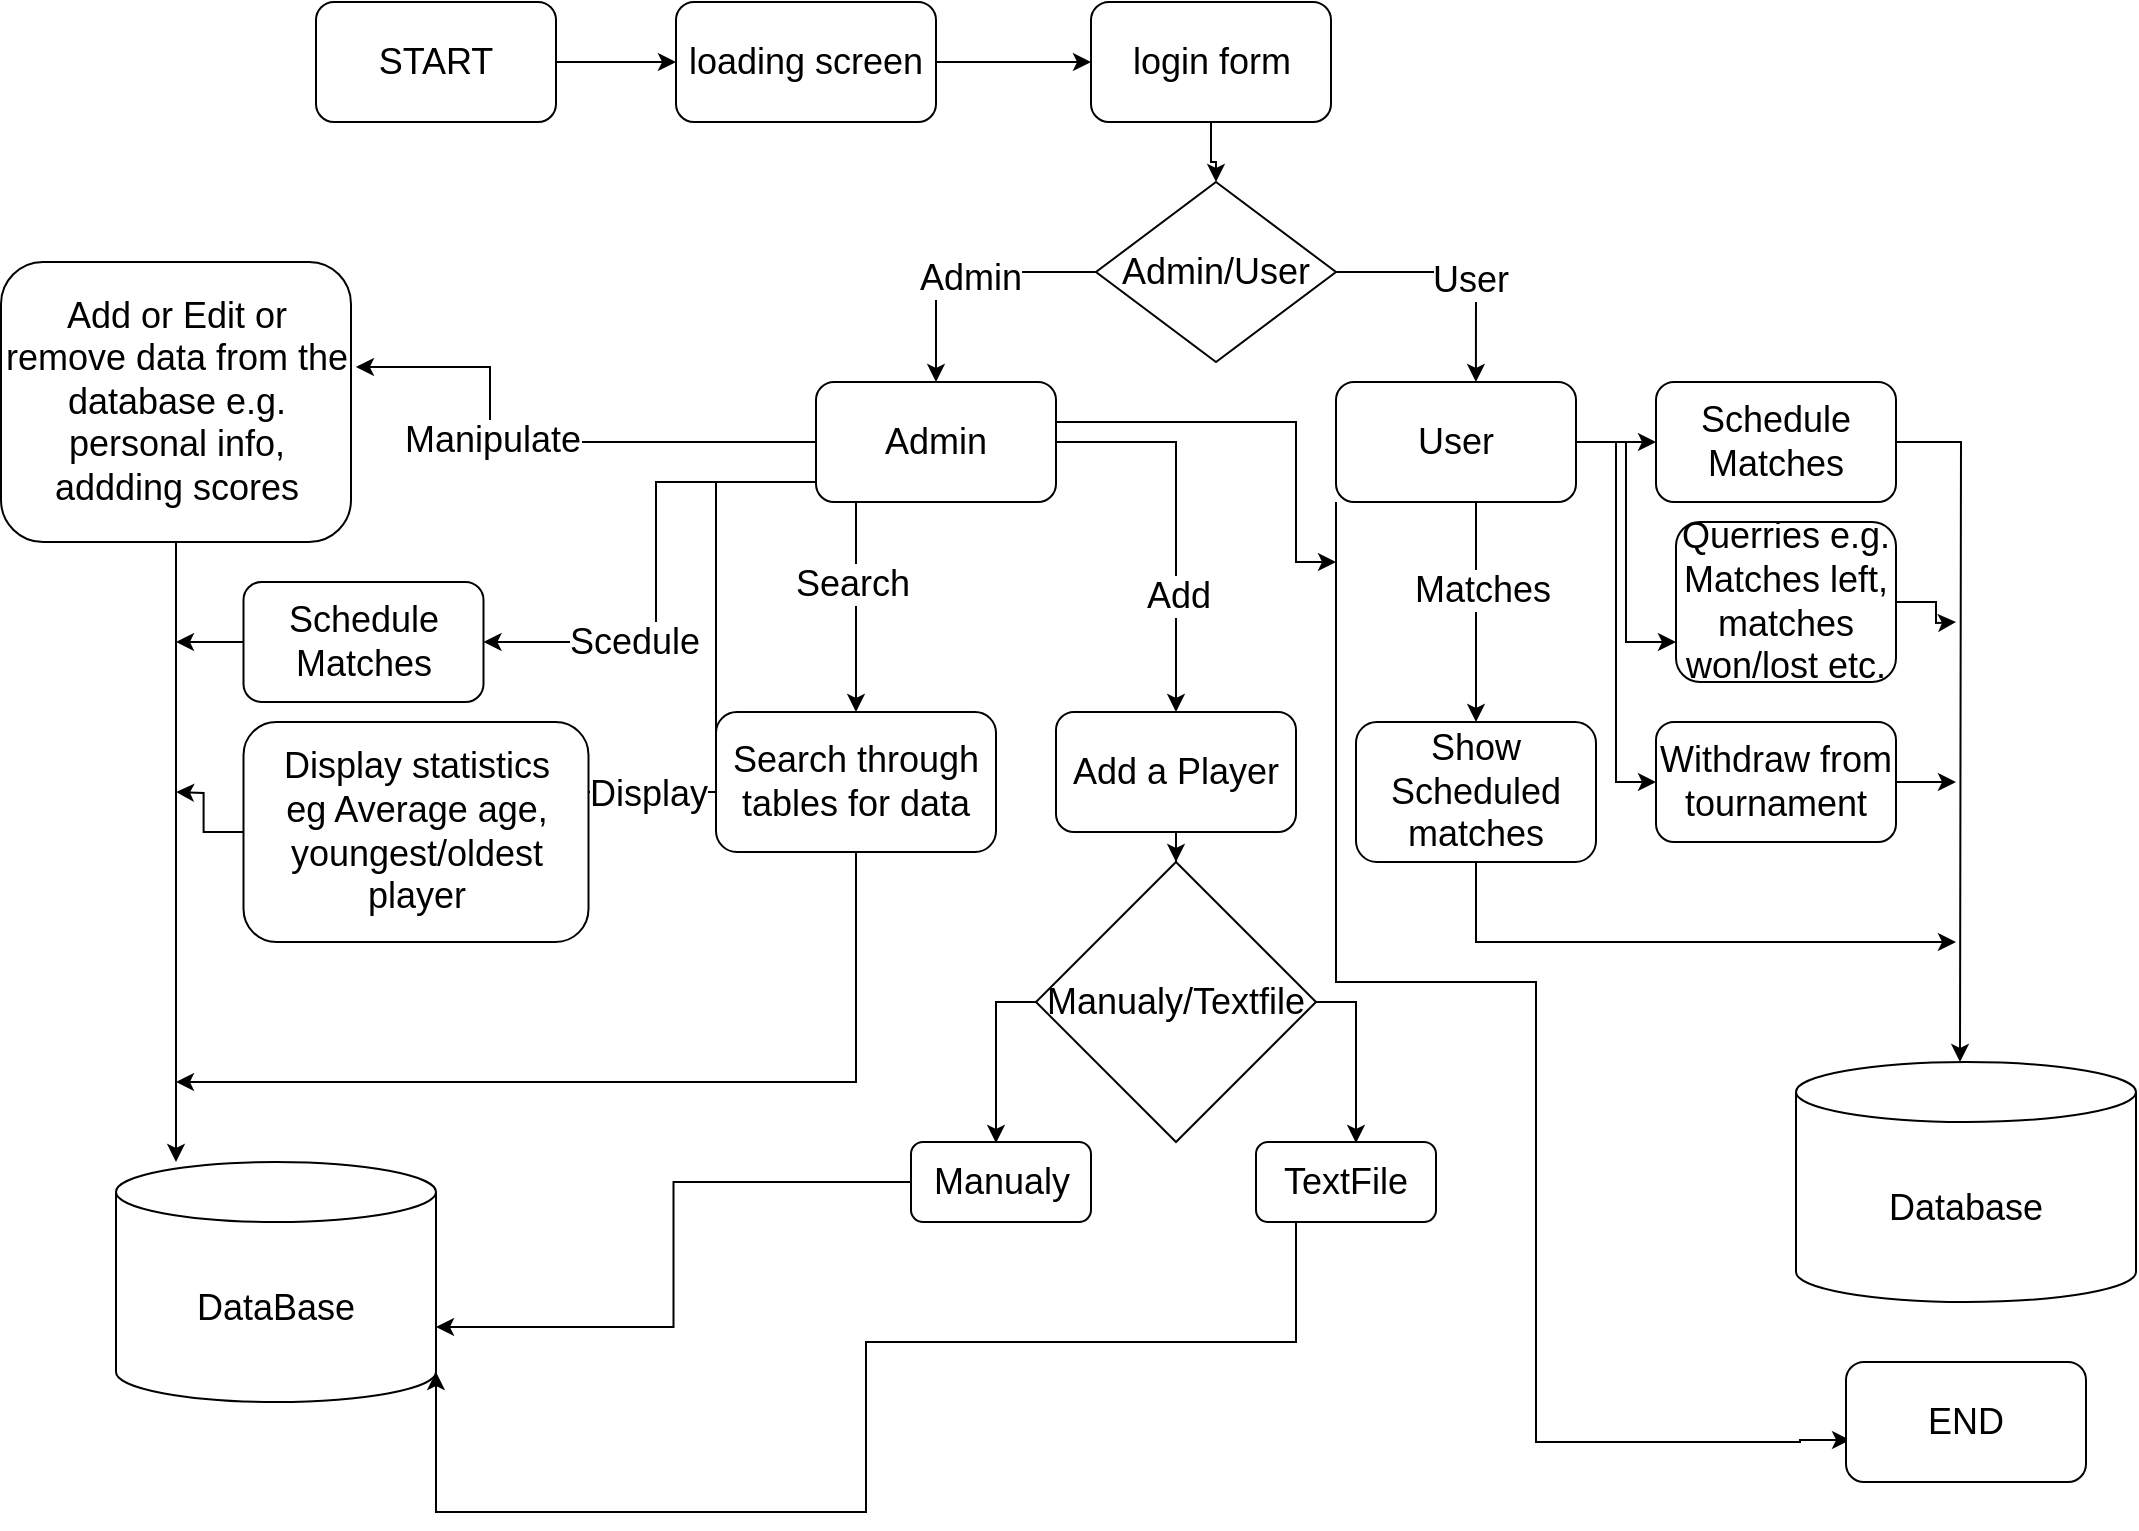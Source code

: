 <mxfile version="20.3.7" type="device"><diagram id="IR4kGEBHsVd7qUUDEVI8" name="Page-1"><mxGraphModel dx="2484" dy="898" grid="1" gridSize="10" guides="1" tooltips="1" connect="1" arrows="1" fold="1" page="1" pageScale="1" pageWidth="850" pageHeight="1100" math="0" shadow="0"><root><mxCell id="0"/><mxCell id="1" parent="0"/><mxCell id="aciTtJb5vIKC2Slor-kL-26" value="" style="edgeStyle=orthogonalEdgeStyle;rounded=0;orthogonalLoop=1;jettySize=auto;html=1;" parent="1" source="aciTtJb5vIKC2Slor-kL-1" target="aciTtJb5vIKC2Slor-kL-2" edge="1"><mxGeometry relative="1" as="geometry"/></mxCell><mxCell id="aciTtJb5vIKC2Slor-kL-1" value="&lt;font style=&quot;font-size: 18px;&quot;&gt;login form&lt;/font&gt;" style="rounded=1;whiteSpace=wrap;html=1;" parent="1" vertex="1"><mxGeometry x="397.5" y="20" width="120" height="60" as="geometry"/></mxCell><mxCell id="aciTtJb5vIKC2Slor-kL-27" style="edgeStyle=orthogonalEdgeStyle;rounded=0;orthogonalLoop=1;jettySize=auto;html=1;entryX=0.5;entryY=0;entryDx=0;entryDy=0;" parent="1" source="aciTtJb5vIKC2Slor-kL-2" target="aciTtJb5vIKC2Slor-kL-5" edge="1"><mxGeometry relative="1" as="geometry"/></mxCell><mxCell id="aciTtJb5vIKC2Slor-kL-66" value="&lt;font style=&quot;font-size: 18px;&quot;&gt;Admin&lt;/font&gt;" style="edgeLabel;html=1;align=center;verticalAlign=middle;resizable=0;points=[];" parent="aciTtJb5vIKC2Slor-kL-27" vertex="1" connectable="0"><mxGeometry x="-0.064" y="3" relative="1" as="geometry"><mxPoint as="offset"/></mxGeometry></mxCell><mxCell id="aciTtJb5vIKC2Slor-kL-2" value="&lt;font style=&quot;font-size: 18px;&quot;&gt;Admin/User&lt;/font&gt;" style="rhombus;whiteSpace=wrap;html=1;" parent="1" vertex="1"><mxGeometry x="400" y="110" width="120" height="90" as="geometry"/></mxCell><mxCell id="aciTtJb5vIKC2Slor-kL-24" value="" style="edgeStyle=orthogonalEdgeStyle;rounded=0;orthogonalLoop=1;jettySize=auto;html=1;" parent="1" source="aciTtJb5vIKC2Slor-kL-3" target="aciTtJb5vIKC2Slor-kL-4" edge="1"><mxGeometry relative="1" as="geometry"/></mxCell><mxCell id="aciTtJb5vIKC2Slor-kL-3" value="&lt;font style=&quot;font-size: 18px;&quot;&gt;START&lt;/font&gt;" style="rounded=1;whiteSpace=wrap;html=1;" parent="1" vertex="1"><mxGeometry x="10" y="20" width="120" height="60" as="geometry"/></mxCell><mxCell id="aciTtJb5vIKC2Slor-kL-25" value="" style="edgeStyle=orthogonalEdgeStyle;rounded=0;orthogonalLoop=1;jettySize=auto;html=1;" parent="1" source="aciTtJb5vIKC2Slor-kL-4" target="aciTtJb5vIKC2Slor-kL-1" edge="1"><mxGeometry relative="1" as="geometry"/></mxCell><mxCell id="aciTtJb5vIKC2Slor-kL-4" value="&lt;font style=&quot;font-size: 18px;&quot;&gt;loading screen&lt;/font&gt;" style="rounded=1;whiteSpace=wrap;html=1;" parent="1" vertex="1"><mxGeometry x="190" y="20" width="130" height="60" as="geometry"/></mxCell><mxCell id="aciTtJb5vIKC2Slor-kL-30" style="edgeStyle=orthogonalEdgeStyle;rounded=0;orthogonalLoop=1;jettySize=auto;html=1;entryX=1.014;entryY=0.375;entryDx=0;entryDy=0;entryPerimeter=0;" parent="1" source="aciTtJb5vIKC2Slor-kL-5" target="aciTtJb5vIKC2Slor-kL-7" edge="1"><mxGeometry relative="1" as="geometry"><Array as="points"><mxPoint x="97" y="240"/><mxPoint x="97" y="202"/></Array></mxGeometry></mxCell><mxCell id="aciTtJb5vIKC2Slor-kL-80" value="&lt;font style=&quot;font-size: 18px;&quot;&gt;Manipulate&lt;/font&gt;" style="edgeLabel;html=1;align=center;verticalAlign=middle;resizable=0;points=[];fontSize=6;" parent="aciTtJb5vIKC2Slor-kL-30" vertex="1" connectable="0"><mxGeometry x="0.215" y="-1" relative="1" as="geometry"><mxPoint as="offset"/></mxGeometry></mxCell><mxCell id="aciTtJb5vIKC2Slor-kL-35" style="edgeStyle=orthogonalEdgeStyle;rounded=0;orthogonalLoop=1;jettySize=auto;html=1;entryX=0.5;entryY=0;entryDx=0;entryDy=0;" parent="1" source="aciTtJb5vIKC2Slor-kL-5" target="aciTtJb5vIKC2Slor-kL-16" edge="1"><mxGeometry relative="1" as="geometry"><Array as="points"><mxPoint x="440" y="240"/></Array></mxGeometry></mxCell><mxCell id="aciTtJb5vIKC2Slor-kL-85" value="&lt;font style=&quot;font-size: 18px;&quot;&gt;Add&lt;/font&gt;" style="edgeLabel;html=1;align=center;verticalAlign=middle;resizable=0;points=[];fontSize=6;" parent="aciTtJb5vIKC2Slor-kL-35" vertex="1" connectable="0"><mxGeometry x="0.405" y="1" relative="1" as="geometry"><mxPoint as="offset"/></mxGeometry></mxCell><mxCell id="aciTtJb5vIKC2Slor-kL-73" style="edgeStyle=orthogonalEdgeStyle;rounded=0;orthogonalLoop=1;jettySize=auto;html=1;entryX=1;entryY=0.5;entryDx=0;entryDy=0;" parent="1" source="aciTtJb5vIKC2Slor-kL-5" target="aciTtJb5vIKC2Slor-kL-10" edge="1"><mxGeometry relative="1" as="geometry"><Array as="points"><mxPoint x="180" y="260"/><mxPoint x="180" y="340"/></Array></mxGeometry></mxCell><mxCell id="aciTtJb5vIKC2Slor-kL-81" value="&lt;font style=&quot;font-size: 18px;&quot;&gt;Scedule&lt;/font&gt;" style="edgeLabel;html=1;align=center;verticalAlign=middle;resizable=0;points=[];fontSize=6;" parent="aciTtJb5vIKC2Slor-kL-73" vertex="1" connectable="0"><mxGeometry x="0.394" relative="1" as="geometry"><mxPoint as="offset"/></mxGeometry></mxCell><mxCell id="aciTtJb5vIKC2Slor-kL-74" style="edgeStyle=orthogonalEdgeStyle;rounded=0;orthogonalLoop=1;jettySize=auto;html=1;entryX=1;entryY=0.5;entryDx=0;entryDy=0;" parent="1" source="aciTtJb5vIKC2Slor-kL-5" target="aciTtJb5vIKC2Slor-kL-8" edge="1"><mxGeometry relative="1" as="geometry"><Array as="points"><mxPoint x="210" y="260"/><mxPoint x="210" y="415"/><mxPoint x="140" y="415"/><mxPoint x="140" y="435"/></Array></mxGeometry></mxCell><mxCell id="aciTtJb5vIKC2Slor-kL-82" value="&lt;font style=&quot;font-size: 18px;&quot;&gt;Display&lt;/font&gt;" style="edgeLabel;html=1;align=center;verticalAlign=middle;resizable=0;points=[];fontSize=6;" parent="aciTtJb5vIKC2Slor-kL-74" vertex="1" connectable="0"><mxGeometry x="0.587" y="1" relative="1" as="geometry"><mxPoint as="offset"/></mxGeometry></mxCell><mxCell id="aciTtJb5vIKC2Slor-kL-83" style="edgeStyle=orthogonalEdgeStyle;rounded=0;orthogonalLoop=1;jettySize=auto;html=1;entryX=0.5;entryY=0;entryDx=0;entryDy=0;fontSize=6;" parent="1" source="aciTtJb5vIKC2Slor-kL-5" target="aciTtJb5vIKC2Slor-kL-9" edge="1"><mxGeometry relative="1" as="geometry"><Array as="points"><mxPoint x="280" y="310"/><mxPoint x="280" y="310"/></Array></mxGeometry></mxCell><mxCell id="aciTtJb5vIKC2Slor-kL-84" value="&lt;font style=&quot;font-size: 18px;&quot;&gt;Search&lt;/font&gt;" style="edgeLabel;html=1;align=center;verticalAlign=middle;resizable=0;points=[];fontSize=6;" parent="aciTtJb5vIKC2Slor-kL-83" vertex="1" connectable="0"><mxGeometry x="-0.219" y="-2" relative="1" as="geometry"><mxPoint as="offset"/></mxGeometry></mxCell><mxCell id="aciTtJb5vIKC2Slor-kL-88" style="edgeStyle=orthogonalEdgeStyle;rounded=0;orthogonalLoop=1;jettySize=auto;html=1;fontSize=6;" parent="1" source="aciTtJb5vIKC2Slor-kL-5" edge="1"><mxGeometry relative="1" as="geometry"><mxPoint x="520" y="300" as="targetPoint"/><Array as="points"><mxPoint x="500" y="230"/></Array></mxGeometry></mxCell><mxCell id="aciTtJb5vIKC2Slor-kL-5" value="&lt;font style=&quot;font-size: 18px;&quot;&gt;Admin&lt;/font&gt;" style="rounded=1;whiteSpace=wrap;html=1;" parent="1" vertex="1"><mxGeometry x="260" y="210" width="120" height="60" as="geometry"/></mxCell><mxCell id="aciTtJb5vIKC2Slor-kL-52" value="" style="edgeStyle=orthogonalEdgeStyle;rounded=0;orthogonalLoop=1;jettySize=auto;html=1;" parent="1" source="aciTtJb5vIKC2Slor-kL-6" target="aciTtJb5vIKC2Slor-kL-11" edge="1"><mxGeometry relative="1" as="geometry"/></mxCell><mxCell id="aciTtJb5vIKC2Slor-kL-53" style="edgeStyle=orthogonalEdgeStyle;rounded=0;orthogonalLoop=1;jettySize=auto;html=1;entryX=0;entryY=0.75;entryDx=0;entryDy=0;" parent="1" source="aciTtJb5vIKC2Slor-kL-6" target="aciTtJb5vIKC2Slor-kL-12" edge="1"><mxGeometry relative="1" as="geometry"/></mxCell><mxCell id="aciTtJb5vIKC2Slor-kL-54" style="edgeStyle=orthogonalEdgeStyle;rounded=0;orthogonalLoop=1;jettySize=auto;html=1;entryX=0.5;entryY=0;entryDx=0;entryDy=0;" parent="1" source="aciTtJb5vIKC2Slor-kL-6" target="aciTtJb5vIKC2Slor-kL-14" edge="1"><mxGeometry relative="1" as="geometry"><Array as="points"><mxPoint x="590" y="300"/><mxPoint x="590" y="300"/></Array></mxGeometry></mxCell><mxCell id="aciTtJb5vIKC2Slor-kL-86" value="&lt;font style=&quot;font-size: 18px;&quot;&gt;Matches&lt;/font&gt;" style="edgeLabel;html=1;align=center;verticalAlign=middle;resizable=0;points=[];fontSize=6;" parent="aciTtJb5vIKC2Slor-kL-54" vertex="1" connectable="0"><mxGeometry x="-0.2" y="3" relative="1" as="geometry"><mxPoint as="offset"/></mxGeometry></mxCell><mxCell id="aciTtJb5vIKC2Slor-kL-55" style="edgeStyle=orthogonalEdgeStyle;rounded=0;orthogonalLoop=1;jettySize=auto;html=1;entryX=0;entryY=0.5;entryDx=0;entryDy=0;" parent="1" source="aciTtJb5vIKC2Slor-kL-6" target="aciTtJb5vIKC2Slor-kL-13" edge="1"><mxGeometry relative="1" as="geometry"/></mxCell><mxCell id="aciTtJb5vIKC2Slor-kL-87" style="edgeStyle=orthogonalEdgeStyle;rounded=0;orthogonalLoop=1;jettySize=auto;html=1;fontSize=6;entryX=0.017;entryY=0.65;entryDx=0;entryDy=0;entryPerimeter=0;" parent="1" source="aciTtJb5vIKC2Slor-kL-6" target="aciTtJb5vIKC2Slor-kL-65" edge="1"><mxGeometry relative="1" as="geometry"><mxPoint x="620" y="672" as="targetPoint"/><Array as="points"><mxPoint x="520" y="510"/><mxPoint x="620" y="510"/><mxPoint x="620" y="740"/><mxPoint x="752" y="740"/></Array></mxGeometry></mxCell><mxCell id="aciTtJb5vIKC2Slor-kL-6" value="&lt;font style=&quot;font-size: 18px;&quot;&gt;User&lt;/font&gt;" style="rounded=1;whiteSpace=wrap;html=1;" parent="1" vertex="1"><mxGeometry x="520" y="210" width="120" height="60" as="geometry"/></mxCell><mxCell id="UZPv1otUajmiIreJ4Pyv-5" style="edgeStyle=orthogonalEdgeStyle;rounded=0;orthogonalLoop=1;jettySize=auto;html=1;fontSize=18;" edge="1" parent="1" source="aciTtJb5vIKC2Slor-kL-7"><mxGeometry relative="1" as="geometry"><mxPoint x="-60" y="600" as="targetPoint"/></mxGeometry></mxCell><mxCell id="aciTtJb5vIKC2Slor-kL-7" value="&lt;font style=&quot;font-size: 18px;&quot;&gt;Add or Edit or remove data from the database e.g. personal info, addding scores&lt;/font&gt;" style="rounded=1;whiteSpace=wrap;html=1;" parent="1" vertex="1"><mxGeometry x="-147.5" y="150" width="175" height="140" as="geometry"/></mxCell><mxCell id="aciTtJb5vIKC2Slor-kL-39" style="edgeStyle=orthogonalEdgeStyle;rounded=0;orthogonalLoop=1;jettySize=auto;html=1;" parent="1" source="aciTtJb5vIKC2Slor-kL-8" edge="1"><mxGeometry relative="1" as="geometry"><mxPoint x="-60" y="415" as="targetPoint"/></mxGeometry></mxCell><mxCell id="aciTtJb5vIKC2Slor-kL-8" value="&lt;font style=&quot;font-size: 18px;&quot;&gt;Display statistics&lt;br&gt;eg Average age, youngest/oldest player&lt;/font&gt;" style="rounded=1;whiteSpace=wrap;html=1;" parent="1" vertex="1"><mxGeometry x="-26.25" y="380" width="172.5" height="110" as="geometry"/></mxCell><mxCell id="aciTtJb5vIKC2Slor-kL-58" style="edgeStyle=orthogonalEdgeStyle;rounded=0;orthogonalLoop=1;jettySize=auto;html=1;" parent="1" source="aciTtJb5vIKC2Slor-kL-9" edge="1"><mxGeometry relative="1" as="geometry"><mxPoint x="-60" y="560" as="targetPoint"/><Array as="points"><mxPoint x="280" y="560"/></Array></mxGeometry></mxCell><mxCell id="aciTtJb5vIKC2Slor-kL-9" value="&lt;font style=&quot;font-size: 18px;&quot;&gt;Search through tables for data&lt;/font&gt;" style="rounded=1;whiteSpace=wrap;html=1;" parent="1" vertex="1"><mxGeometry x="210" y="375" width="140" height="70" as="geometry"/></mxCell><mxCell id="aciTtJb5vIKC2Slor-kL-38" style="edgeStyle=orthogonalEdgeStyle;rounded=0;orthogonalLoop=1;jettySize=auto;html=1;" parent="1" source="aciTtJb5vIKC2Slor-kL-10" edge="1"><mxGeometry relative="1" as="geometry"><mxPoint x="-60" y="340" as="targetPoint"/></mxGeometry></mxCell><mxCell id="aciTtJb5vIKC2Slor-kL-10" value="&lt;font style=&quot;font-size: 18px;&quot;&gt;Schedule Matches&lt;/font&gt;" style="rounded=1;whiteSpace=wrap;html=1;" parent="1" vertex="1"><mxGeometry x="-26.25" y="310" width="120" height="60" as="geometry"/></mxCell><mxCell id="aciTtJb5vIKC2Slor-kL-56" style="edgeStyle=orthogonalEdgeStyle;rounded=0;orthogonalLoop=1;jettySize=auto;html=1;" parent="1" source="aciTtJb5vIKC2Slor-kL-11" edge="1"><mxGeometry relative="1" as="geometry"><mxPoint x="832" y="550" as="targetPoint"/></mxGeometry></mxCell><mxCell id="aciTtJb5vIKC2Slor-kL-11" value="&lt;font style=&quot;font-size: 18px;&quot;&gt;Schedule Matches&lt;/font&gt;" style="rounded=1;whiteSpace=wrap;html=1;" parent="1" vertex="1"><mxGeometry x="680" y="210" width="120" height="60" as="geometry"/></mxCell><mxCell id="aciTtJb5vIKC2Slor-kL-59" style="edgeStyle=orthogonalEdgeStyle;rounded=0;orthogonalLoop=1;jettySize=auto;html=1;" parent="1" source="aciTtJb5vIKC2Slor-kL-12" edge="1"><mxGeometry relative="1" as="geometry"><mxPoint x="830" y="330" as="targetPoint"/></mxGeometry></mxCell><mxCell id="aciTtJb5vIKC2Slor-kL-12" value="&lt;font style=&quot;font-size: 18px;&quot;&gt;Querries e.g. Matches left, matches won/lost etc.&lt;/font&gt;" style="rounded=1;whiteSpace=wrap;html=1;" parent="1" vertex="1"><mxGeometry x="690" y="280" width="110" height="80" as="geometry"/></mxCell><mxCell id="aciTtJb5vIKC2Slor-kL-60" style="edgeStyle=orthogonalEdgeStyle;rounded=0;orthogonalLoop=1;jettySize=auto;html=1;" parent="1" source="aciTtJb5vIKC2Slor-kL-13" edge="1"><mxGeometry relative="1" as="geometry"><mxPoint x="830" y="410" as="targetPoint"/></mxGeometry></mxCell><mxCell id="aciTtJb5vIKC2Slor-kL-13" value="&lt;font style=&quot;font-size: 18px;&quot;&gt;Withdraw from tournament&lt;/font&gt;" style="rounded=1;whiteSpace=wrap;html=1;" parent="1" vertex="1"><mxGeometry x="680" y="380" width="120" height="60" as="geometry"/></mxCell><mxCell id="aciTtJb5vIKC2Slor-kL-63" style="edgeStyle=orthogonalEdgeStyle;rounded=0;orthogonalLoop=1;jettySize=auto;html=1;" parent="1" source="aciTtJb5vIKC2Slor-kL-14" edge="1"><mxGeometry relative="1" as="geometry"><mxPoint x="830" y="490" as="targetPoint"/><Array as="points"><mxPoint x="590" y="490"/></Array></mxGeometry></mxCell><mxCell id="aciTtJb5vIKC2Slor-kL-14" value="&lt;font style=&quot;font-size: 18px;&quot;&gt;Show Scheduled matches&lt;/font&gt;" style="rounded=1;whiteSpace=wrap;html=1;" parent="1" vertex="1"><mxGeometry x="530" y="380" width="120" height="70" as="geometry"/></mxCell><mxCell id="aciTtJb5vIKC2Slor-kL-57" value="" style="edgeStyle=orthogonalEdgeStyle;rounded=0;orthogonalLoop=1;jettySize=auto;html=1;" parent="1" source="aciTtJb5vIKC2Slor-kL-16" target="aciTtJb5vIKC2Slor-kL-17" edge="1"><mxGeometry relative="1" as="geometry"/></mxCell><mxCell id="aciTtJb5vIKC2Slor-kL-16" value="&lt;font style=&quot;font-size: 18px;&quot;&gt;Add a Player&lt;/font&gt;" style="rounded=1;whiteSpace=wrap;html=1;" parent="1" vertex="1"><mxGeometry x="380" y="375" width="120" height="60" as="geometry"/></mxCell><mxCell id="UZPv1otUajmiIreJ4Pyv-1" style="edgeStyle=orthogonalEdgeStyle;rounded=0;orthogonalLoop=1;jettySize=auto;html=1;fontSize=18;" edge="1" parent="1" source="aciTtJb5vIKC2Slor-kL-17"><mxGeometry relative="1" as="geometry"><mxPoint x="350" y="590" as="targetPoint"/></mxGeometry></mxCell><mxCell id="UZPv1otUajmiIreJ4Pyv-3" style="edgeStyle=orthogonalEdgeStyle;rounded=0;orthogonalLoop=1;jettySize=auto;html=1;fontSize=18;" edge="1" parent="1" source="aciTtJb5vIKC2Slor-kL-17"><mxGeometry relative="1" as="geometry"><mxPoint x="530" y="590" as="targetPoint"/></mxGeometry></mxCell><mxCell id="aciTtJb5vIKC2Slor-kL-17" value="&lt;font style=&quot;font-size: 18px;&quot;&gt;Manualy/Textfile&lt;/font&gt;" style="rhombus;whiteSpace=wrap;html=1;" parent="1" vertex="1"><mxGeometry x="370" y="450" width="140" height="140" as="geometry"/></mxCell><mxCell id="aciTtJb5vIKC2Slor-kL-47" style="edgeStyle=orthogonalEdgeStyle;rounded=0;orthogonalLoop=1;jettySize=auto;html=1;entryX=1;entryY=1;entryDx=0;entryDy=-15;entryPerimeter=0;" parent="1" source="aciTtJb5vIKC2Slor-kL-18" target="aciTtJb5vIKC2Slor-kL-21" edge="1"><mxGeometry relative="1" as="geometry"><Array as="points"><mxPoint x="500" y="690"/><mxPoint x="285" y="690"/><mxPoint x="285" y="775"/></Array></mxGeometry></mxCell><mxCell id="aciTtJb5vIKC2Slor-kL-18" value="&lt;font style=&quot;font-size: 18px;&quot;&gt;TextFile&lt;/font&gt;" style="rounded=1;whiteSpace=wrap;html=1;" parent="1" vertex="1"><mxGeometry x="480" y="590" width="90" height="40" as="geometry"/></mxCell><mxCell id="aciTtJb5vIKC2Slor-kL-40" style="edgeStyle=orthogonalEdgeStyle;rounded=0;orthogonalLoop=1;jettySize=auto;html=1;entryX=1;entryY=0;entryDx=0;entryDy=82.5;entryPerimeter=0;" parent="1" source="aciTtJb5vIKC2Slor-kL-19" target="aciTtJb5vIKC2Slor-kL-21" edge="1"><mxGeometry relative="1" as="geometry"/></mxCell><mxCell id="aciTtJb5vIKC2Slor-kL-19" value="&lt;font style=&quot;font-size: 18px;&quot;&gt;Manualy&lt;/font&gt;" style="rounded=1;whiteSpace=wrap;html=1;" parent="1" vertex="1"><mxGeometry x="307.5" y="590" width="90" height="40" as="geometry"/></mxCell><mxCell id="aciTtJb5vIKC2Slor-kL-21" value="&lt;font style=&quot;font-size: 18px;&quot;&gt;DataBase&lt;/font&gt;" style="shape=cylinder3;whiteSpace=wrap;html=1;boundedLbl=1;backgroundOutline=1;size=15;" parent="1" vertex="1"><mxGeometry x="-90" y="600" width="160" height="120" as="geometry"/></mxCell><mxCell id="aciTtJb5vIKC2Slor-kL-22" value="&lt;font style=&quot;font-size: 18px;&quot;&gt;Database&lt;/font&gt;" style="shape=cylinder3;whiteSpace=wrap;html=1;boundedLbl=1;backgroundOutline=1;size=15;" parent="1" vertex="1"><mxGeometry x="750" y="550" width="170" height="120" as="geometry"/></mxCell><mxCell id="aciTtJb5vIKC2Slor-kL-29" style="edgeStyle=orthogonalEdgeStyle;rounded=0;orthogonalLoop=1;jettySize=auto;html=1;exitX=1;exitY=0.5;exitDx=0;exitDy=0;entryX=0.583;entryY=0;entryDx=0;entryDy=0;entryPerimeter=0;" parent="1" source="aciTtJb5vIKC2Slor-kL-2" target="aciTtJb5vIKC2Slor-kL-6" edge="1"><mxGeometry relative="1" as="geometry"><mxPoint x="622.5" y="145" as="sourcePoint"/><mxPoint x="590" y="180" as="targetPoint"/><Array as="points"><mxPoint x="590" y="155"/></Array></mxGeometry></mxCell><mxCell id="aciTtJb5vIKC2Slor-kL-67" value="&lt;font style=&quot;font-size: 18px;&quot;&gt;User&lt;/font&gt;" style="edgeLabel;html=1;align=center;verticalAlign=middle;resizable=0;points=[];" parent="aciTtJb5vIKC2Slor-kL-29" vertex="1" connectable="0"><mxGeometry x="0.184" y="-3" relative="1" as="geometry"><mxPoint as="offset"/></mxGeometry></mxCell><mxCell id="aciTtJb5vIKC2Slor-kL-65" value="&lt;font style=&quot;font-size: 18px;&quot;&gt;END&lt;/font&gt;" style="rounded=1;whiteSpace=wrap;html=1;" parent="1" vertex="1"><mxGeometry x="775" y="700" width="120" height="60" as="geometry"/></mxCell></root></mxGraphModel></diagram></mxfile>